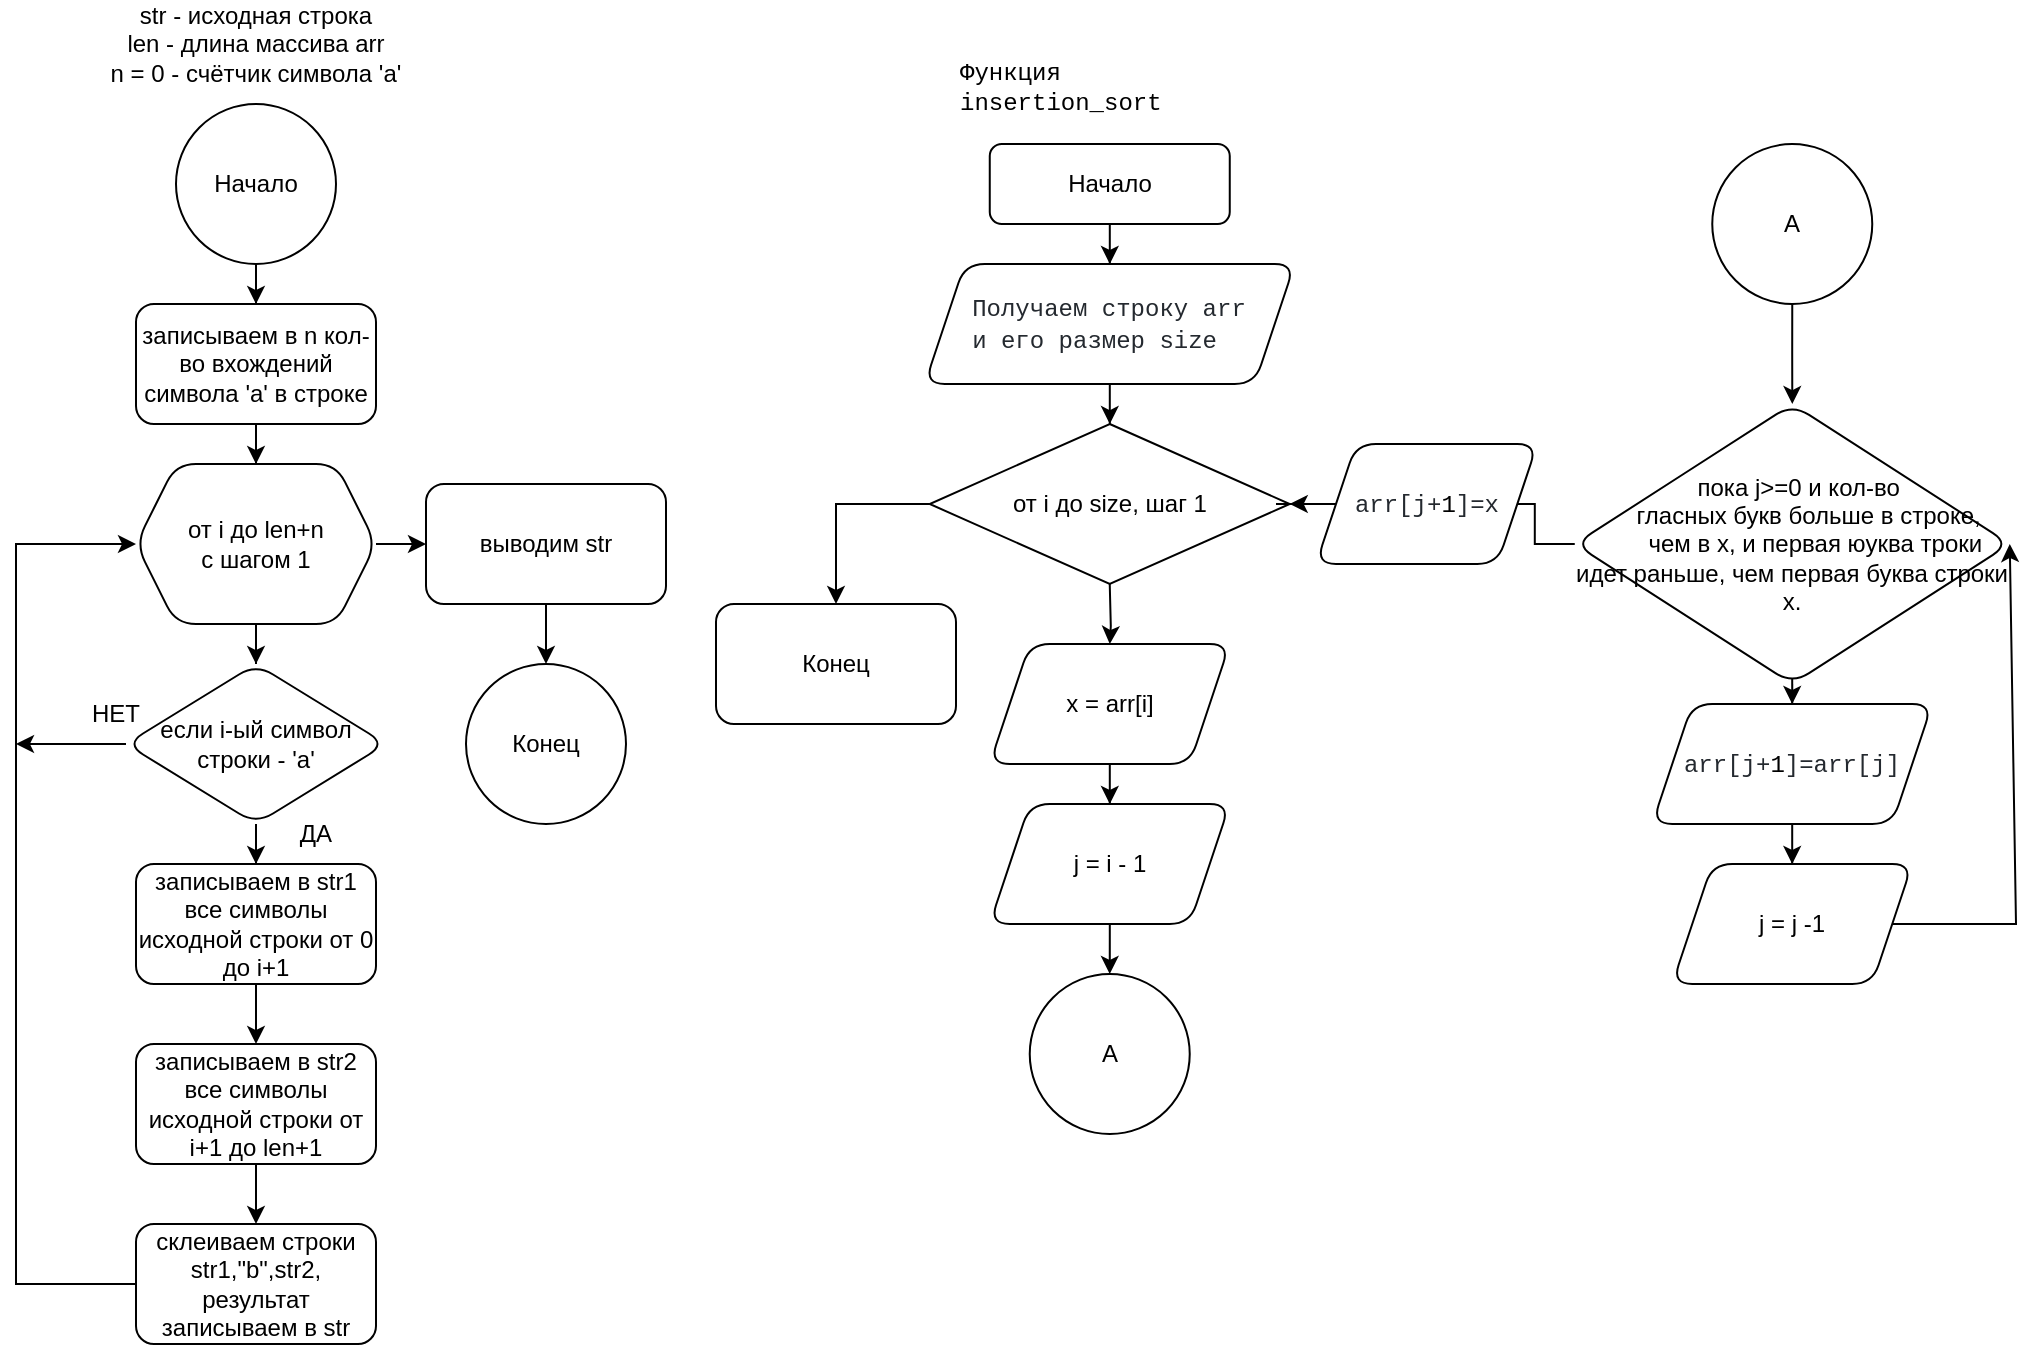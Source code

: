 <mxfile version="21.2.9" type="github">
  <diagram id="C5RBs43oDa-KdzZeNtuy" name="Page-1">
    <mxGraphModel dx="1195" dy="665" grid="1" gridSize="10" guides="1" tooltips="1" connect="1" arrows="1" fold="1" page="1" pageScale="1" pageWidth="827" pageHeight="1169" math="0" shadow="0">
      <root>
        <mxCell id="WIyWlLk6GJQsqaUBKTNV-0" />
        <mxCell id="WIyWlLk6GJQsqaUBKTNV-1" parent="WIyWlLk6GJQsqaUBKTNV-0" />
        <mxCell id="o9_Wq7FEoAlSPozMiBwq-0" value="str - исходная строка&lt;br&gt;len - длина массива arr&lt;br&gt;n = 0 - счётчик символа &#39;a&#39;" style="text;html=1;strokeColor=none;fillColor=none;align=center;verticalAlign=middle;whiteSpace=wrap;rounded=0;" vertex="1" parent="WIyWlLk6GJQsqaUBKTNV-1">
          <mxGeometry x="115" y="50" width="170" height="40" as="geometry" />
        </mxCell>
        <mxCell id="o9_Wq7FEoAlSPozMiBwq-1" value="" style="edgeStyle=orthogonalEdgeStyle;rounded=0;orthogonalLoop=1;jettySize=auto;html=1;" edge="1" parent="WIyWlLk6GJQsqaUBKTNV-1" source="o9_Wq7FEoAlSPozMiBwq-2" target="o9_Wq7FEoAlSPozMiBwq-4">
          <mxGeometry relative="1" as="geometry" />
        </mxCell>
        <mxCell id="o9_Wq7FEoAlSPozMiBwq-2" value="Начало" style="ellipse;whiteSpace=wrap;html=1;aspect=fixed;" vertex="1" parent="WIyWlLk6GJQsqaUBKTNV-1">
          <mxGeometry x="160" y="100" width="80" height="80" as="geometry" />
        </mxCell>
        <mxCell id="o9_Wq7FEoAlSPozMiBwq-3" value="" style="edgeStyle=orthogonalEdgeStyle;rounded=0;orthogonalLoop=1;jettySize=auto;html=1;" edge="1" parent="WIyWlLk6GJQsqaUBKTNV-1" source="o9_Wq7FEoAlSPozMiBwq-4" target="o9_Wq7FEoAlSPozMiBwq-7">
          <mxGeometry relative="1" as="geometry" />
        </mxCell>
        <mxCell id="o9_Wq7FEoAlSPozMiBwq-4" value="записываем в n кол-во вхождений символа &#39;a&#39; в строке" style="rounded=1;whiteSpace=wrap;html=1;" vertex="1" parent="WIyWlLk6GJQsqaUBKTNV-1">
          <mxGeometry x="140" y="200" width="120" height="60" as="geometry" />
        </mxCell>
        <mxCell id="o9_Wq7FEoAlSPozMiBwq-5" value="" style="edgeStyle=orthogonalEdgeStyle;rounded=0;orthogonalLoop=1;jettySize=auto;html=1;" edge="1" parent="WIyWlLk6GJQsqaUBKTNV-1" source="o9_Wq7FEoAlSPozMiBwq-7" target="o9_Wq7FEoAlSPozMiBwq-9">
          <mxGeometry relative="1" as="geometry" />
        </mxCell>
        <mxCell id="o9_Wq7FEoAlSPozMiBwq-6" value="" style="edgeStyle=orthogonalEdgeStyle;rounded=0;orthogonalLoop=1;jettySize=auto;html=1;" edge="1" parent="WIyWlLk6GJQsqaUBKTNV-1" source="o9_Wq7FEoAlSPozMiBwq-7" target="o9_Wq7FEoAlSPozMiBwq-18">
          <mxGeometry relative="1" as="geometry" />
        </mxCell>
        <mxCell id="o9_Wq7FEoAlSPozMiBwq-7" value="от i до len+n&lt;br&gt;с шагом 1" style="shape=hexagon;perimeter=hexagonPerimeter2;whiteSpace=wrap;html=1;fixedSize=1;rounded=1;" vertex="1" parent="WIyWlLk6GJQsqaUBKTNV-1">
          <mxGeometry x="140" y="280" width="120" height="80" as="geometry" />
        </mxCell>
        <mxCell id="o9_Wq7FEoAlSPozMiBwq-8" value="" style="edgeStyle=orthogonalEdgeStyle;rounded=0;orthogonalLoop=1;jettySize=auto;html=1;" edge="1" parent="WIyWlLk6GJQsqaUBKTNV-1" source="o9_Wq7FEoAlSPozMiBwq-9" target="o9_Wq7FEoAlSPozMiBwq-11">
          <mxGeometry relative="1" as="geometry" />
        </mxCell>
        <mxCell id="o9_Wq7FEoAlSPozMiBwq-9" value="если i-ый символ строки - &#39;a&#39;" style="rhombus;whiteSpace=wrap;html=1;rounded=1;" vertex="1" parent="WIyWlLk6GJQsqaUBKTNV-1">
          <mxGeometry x="135" y="380" width="130" height="80" as="geometry" />
        </mxCell>
        <mxCell id="o9_Wq7FEoAlSPozMiBwq-10" value="" style="edgeStyle=orthogonalEdgeStyle;rounded=0;orthogonalLoop=1;jettySize=auto;html=1;" edge="1" parent="WIyWlLk6GJQsqaUBKTNV-1" source="o9_Wq7FEoAlSPozMiBwq-11" target="o9_Wq7FEoAlSPozMiBwq-13">
          <mxGeometry relative="1" as="geometry" />
        </mxCell>
        <mxCell id="o9_Wq7FEoAlSPozMiBwq-11" value="записываем в str1 все символы исходной строки от 0 до i+1" style="whiteSpace=wrap;html=1;rounded=1;" vertex="1" parent="WIyWlLk6GJQsqaUBKTNV-1">
          <mxGeometry x="140" y="480" width="120" height="60" as="geometry" />
        </mxCell>
        <mxCell id="o9_Wq7FEoAlSPozMiBwq-12" value="" style="edgeStyle=orthogonalEdgeStyle;rounded=0;orthogonalLoop=1;jettySize=auto;html=1;" edge="1" parent="WIyWlLk6GJQsqaUBKTNV-1" source="o9_Wq7FEoAlSPozMiBwq-13" target="o9_Wq7FEoAlSPozMiBwq-14">
          <mxGeometry relative="1" as="geometry" />
        </mxCell>
        <mxCell id="o9_Wq7FEoAlSPozMiBwq-13" value="записываем в str2 все символы исходной строки от i+1 до len+1" style="whiteSpace=wrap;html=1;rounded=1;" vertex="1" parent="WIyWlLk6GJQsqaUBKTNV-1">
          <mxGeometry x="140" y="570" width="120" height="60" as="geometry" />
        </mxCell>
        <mxCell id="o9_Wq7FEoAlSPozMiBwq-14" value="склеиваем строки str1,&quot;b&quot;,str2, результат записываем в str" style="whiteSpace=wrap;html=1;rounded=1;" vertex="1" parent="WIyWlLk6GJQsqaUBKTNV-1">
          <mxGeometry x="140" y="660" width="120" height="60" as="geometry" />
        </mxCell>
        <mxCell id="o9_Wq7FEoAlSPozMiBwq-15" value="" style="endArrow=classic;html=1;rounded=0;exitX=0;exitY=0.5;exitDx=0;exitDy=0;" edge="1" parent="WIyWlLk6GJQsqaUBKTNV-1" source="o9_Wq7FEoAlSPozMiBwq-14">
          <mxGeometry width="50" height="50" relative="1" as="geometry">
            <mxPoint x="40" y="370" as="sourcePoint" />
            <mxPoint x="140" y="320" as="targetPoint" />
            <Array as="points">
              <mxPoint x="80" y="690" />
              <mxPoint x="80" y="510" />
              <mxPoint x="80" y="320" />
            </Array>
          </mxGeometry>
        </mxCell>
        <mxCell id="o9_Wq7FEoAlSPozMiBwq-16" value="" style="endArrow=classic;html=1;rounded=0;exitX=0;exitY=0.5;exitDx=0;exitDy=0;" edge="1" parent="WIyWlLk6GJQsqaUBKTNV-1" source="o9_Wq7FEoAlSPozMiBwq-9">
          <mxGeometry width="50" height="50" relative="1" as="geometry">
            <mxPoint x="10" y="400" as="sourcePoint" />
            <mxPoint x="80" y="420" as="targetPoint" />
          </mxGeometry>
        </mxCell>
        <mxCell id="o9_Wq7FEoAlSPozMiBwq-17" value="" style="edgeStyle=orthogonalEdgeStyle;rounded=0;orthogonalLoop=1;jettySize=auto;html=1;" edge="1" parent="WIyWlLk6GJQsqaUBKTNV-1" source="o9_Wq7FEoAlSPozMiBwq-18" target="o9_Wq7FEoAlSPozMiBwq-19">
          <mxGeometry relative="1" as="geometry" />
        </mxCell>
        <mxCell id="o9_Wq7FEoAlSPozMiBwq-18" value="выводим str" style="whiteSpace=wrap;html=1;rounded=1;" vertex="1" parent="WIyWlLk6GJQsqaUBKTNV-1">
          <mxGeometry x="285" y="290" width="120" height="60" as="geometry" />
        </mxCell>
        <mxCell id="o9_Wq7FEoAlSPozMiBwq-19" value="Конец" style="ellipse;whiteSpace=wrap;html=1;rounded=1;" vertex="1" parent="WIyWlLk6GJQsqaUBKTNV-1">
          <mxGeometry x="305" y="380" width="80" height="80" as="geometry" />
        </mxCell>
        <mxCell id="o9_Wq7FEoAlSPozMiBwq-20" value="ДА" style="text;html=1;strokeColor=none;fillColor=none;align=center;verticalAlign=middle;whiteSpace=wrap;rounded=0;" vertex="1" parent="WIyWlLk6GJQsqaUBKTNV-1">
          <mxGeometry x="200" y="450" width="60" height="30" as="geometry" />
        </mxCell>
        <mxCell id="o9_Wq7FEoAlSPozMiBwq-21" value="НЕТ" style="text;html=1;strokeColor=none;fillColor=none;align=center;verticalAlign=middle;whiteSpace=wrap;rounded=0;" vertex="1" parent="WIyWlLk6GJQsqaUBKTNV-1">
          <mxGeometry x="100" y="390" width="60" height="30" as="geometry" />
        </mxCell>
        <mxCell id="o9_Wq7FEoAlSPozMiBwq-22" value="&lt;span style=&quot;font-family: ui-monospace, SFMono-Regular, &amp;quot;SF Mono&amp;quot;, Menlo, Consolas, &amp;quot;Liberation Mono&amp;quot;, monospace; font-size: 12px; font-style: normal; font-variant-ligatures: normal; font-variant-caps: normal; font-weight: 400; letter-spacing: normal; orphans: 2; text-align: start; text-indent: 0px; text-transform: none; widows: 2; word-spacing: 0px; -webkit-text-stroke-width: 0px; background-color: rgb(255, 255, 255); text-decoration-thickness: initial; text-decoration-style: initial; text-decoration-color: initial; float: none; display: inline !important;&quot;&gt;Функция insertion_sort&lt;/span&gt;" style="text;whiteSpace=wrap;html=1;" vertex="1" parent="WIyWlLk6GJQsqaUBKTNV-1">
          <mxGeometry x="550" y="70" width="160" height="40" as="geometry" />
        </mxCell>
        <mxCell id="o9_Wq7FEoAlSPozMiBwq-23" value="" style="edgeStyle=orthogonalEdgeStyle;rounded=0;orthogonalLoop=1;jettySize=auto;html=1;" edge="1" parent="WIyWlLk6GJQsqaUBKTNV-1" target="o9_Wq7FEoAlSPozMiBwq-25">
          <mxGeometry relative="1" as="geometry">
            <mxPoint x="626.87" y="340" as="sourcePoint" />
          </mxGeometry>
        </mxCell>
        <mxCell id="o9_Wq7FEoAlSPozMiBwq-24" value="" style="edgeStyle=orthogonalEdgeStyle;rounded=0;orthogonalLoop=1;jettySize=auto;html=1;" edge="1" parent="WIyWlLk6GJQsqaUBKTNV-1" source="o9_Wq7FEoAlSPozMiBwq-25" target="o9_Wq7FEoAlSPozMiBwq-27">
          <mxGeometry relative="1" as="geometry" />
        </mxCell>
        <mxCell id="o9_Wq7FEoAlSPozMiBwq-25" value="x = arr[i]" style="shape=parallelogram;perimeter=parallelogramPerimeter;whiteSpace=wrap;html=1;fixedSize=1;rounded=1;" vertex="1" parent="WIyWlLk6GJQsqaUBKTNV-1">
          <mxGeometry x="566.87" y="370" width="120" height="60" as="geometry" />
        </mxCell>
        <mxCell id="o9_Wq7FEoAlSPozMiBwq-26" value="" style="edgeStyle=orthogonalEdgeStyle;rounded=0;orthogonalLoop=1;jettySize=auto;html=1;" edge="1" parent="WIyWlLk6GJQsqaUBKTNV-1" source="o9_Wq7FEoAlSPozMiBwq-27" target="o9_Wq7FEoAlSPozMiBwq-35">
          <mxGeometry relative="1" as="geometry" />
        </mxCell>
        <mxCell id="o9_Wq7FEoAlSPozMiBwq-27" value="j = i - 1" style="shape=parallelogram;perimeter=parallelogramPerimeter;whiteSpace=wrap;html=1;fixedSize=1;rounded=1;" vertex="1" parent="WIyWlLk6GJQsqaUBKTNV-1">
          <mxGeometry x="566.87" y="450" width="120" height="60" as="geometry" />
        </mxCell>
        <mxCell id="o9_Wq7FEoAlSPozMiBwq-28" value="" style="edgeStyle=orthogonalEdgeStyle;rounded=0;orthogonalLoop=1;jettySize=auto;html=1;entryX=0.5;entryY=0;entryDx=0;entryDy=0;" edge="1" parent="WIyWlLk6GJQsqaUBKTNV-1" source="o9_Wq7FEoAlSPozMiBwq-29" target="o9_Wq7FEoAlSPozMiBwq-34">
          <mxGeometry relative="1" as="geometry">
            <Array as="points">
              <mxPoint x="489.84" y="300" />
            </Array>
          </mxGeometry>
        </mxCell>
        <mxCell id="o9_Wq7FEoAlSPozMiBwq-29" value="от i до size, шаг 1" style="rhombus;whiteSpace=wrap;html=1;" vertex="1" parent="WIyWlLk6GJQsqaUBKTNV-1">
          <mxGeometry x="536.87" y="260" width="180" height="80" as="geometry" />
        </mxCell>
        <mxCell id="o9_Wq7FEoAlSPozMiBwq-30" value="" style="edgeStyle=orthogonalEdgeStyle;rounded=0;orthogonalLoop=1;jettySize=auto;html=1;" edge="1" parent="WIyWlLk6GJQsqaUBKTNV-1" source="o9_Wq7FEoAlSPozMiBwq-31" target="o9_Wq7FEoAlSPozMiBwq-33">
          <mxGeometry relative="1" as="geometry" />
        </mxCell>
        <mxCell id="o9_Wq7FEoAlSPozMiBwq-31" value="Начало" style="rounded=1;whiteSpace=wrap;html=1;fontSize=12;glass=0;strokeWidth=1;shadow=0;" vertex="1" parent="WIyWlLk6GJQsqaUBKTNV-1">
          <mxGeometry x="566.88" y="120" width="120" height="40" as="geometry" />
        </mxCell>
        <mxCell id="o9_Wq7FEoAlSPozMiBwq-32" value="" style="edgeStyle=orthogonalEdgeStyle;rounded=0;orthogonalLoop=1;jettySize=auto;html=1;" edge="1" parent="WIyWlLk6GJQsqaUBKTNV-1" source="o9_Wq7FEoAlSPozMiBwq-33" target="o9_Wq7FEoAlSPozMiBwq-29">
          <mxGeometry relative="1" as="geometry" />
        </mxCell>
        <mxCell id="o9_Wq7FEoAlSPozMiBwq-33" value="&lt;div style=&quot;text-align: start;&quot;&gt;&lt;font face=&quot;ui-monospace, SFMono-Regular, SF Mono, Menlo, Consolas, Liberation Mono, monospace&quot; color=&quot;#24292f&quot;&gt;Получаем строку arr &lt;br&gt;&lt;/font&gt;&lt;/div&gt;&lt;div style=&quot;text-align: start;&quot;&gt;&lt;font face=&quot;ui-monospace, SFMono-Regular, SF Mono, Menlo, Consolas, Liberation Mono, monospace&quot; color=&quot;#24292f&quot;&gt;&lt;span style=&quot;background-color: rgb(255, 255, 255);&quot;&gt;и его размер size&lt;/span&gt;&lt;/font&gt;&lt;/div&gt;" style="shape=parallelogram;perimeter=parallelogramPerimeter;whiteSpace=wrap;html=1;fixedSize=1;rounded=1;" vertex="1" parent="WIyWlLk6GJQsqaUBKTNV-1">
          <mxGeometry x="534.37" y="180" width="184.99" height="60" as="geometry" />
        </mxCell>
        <mxCell id="o9_Wq7FEoAlSPozMiBwq-34" value="Конец" style="rounded=1;whiteSpace=wrap;html=1;" vertex="1" parent="WIyWlLk6GJQsqaUBKTNV-1">
          <mxGeometry x="430" y="350" width="120" height="60" as="geometry" />
        </mxCell>
        <mxCell id="o9_Wq7FEoAlSPozMiBwq-35" value="А" style="ellipse;whiteSpace=wrap;html=1;rounded=1;" vertex="1" parent="WIyWlLk6GJQsqaUBKTNV-1">
          <mxGeometry x="586.87" y="535" width="80" height="80" as="geometry" />
        </mxCell>
        <mxCell id="o9_Wq7FEoAlSPozMiBwq-36" value="" style="edgeStyle=orthogonalEdgeStyle;rounded=0;orthogonalLoop=1;jettySize=auto;html=1;exitX=0.5;exitY=1;exitDx=0;exitDy=0;" edge="1" parent="WIyWlLk6GJQsqaUBKTNV-1" target="o9_Wq7FEoAlSPozMiBwq-39" source="o9_Wq7FEoAlSPozMiBwq-45">
          <mxGeometry relative="1" as="geometry">
            <mxPoint x="919.34" y="230" as="sourcePoint" />
          </mxGeometry>
        </mxCell>
        <mxCell id="o9_Wq7FEoAlSPozMiBwq-37" value="" style="edgeStyle=orthogonalEdgeStyle;rounded=0;orthogonalLoop=1;jettySize=auto;html=1;exitX=0.5;exitY=1;exitDx=0;exitDy=0;" edge="1" parent="WIyWlLk6GJQsqaUBKTNV-1" source="o9_Wq7FEoAlSPozMiBwq-39" target="o9_Wq7FEoAlSPozMiBwq-41">
          <mxGeometry relative="1" as="geometry">
            <mxPoint x="1016.917" y="459.976" as="sourcePoint" />
          </mxGeometry>
        </mxCell>
        <mxCell id="o9_Wq7FEoAlSPozMiBwq-48" value="" style="edgeStyle=orthogonalEdgeStyle;rounded=0;orthogonalLoop=1;jettySize=auto;html=1;" edge="1" parent="WIyWlLk6GJQsqaUBKTNV-1" source="o9_Wq7FEoAlSPozMiBwq-39" target="o9_Wq7FEoAlSPozMiBwq-44">
          <mxGeometry relative="1" as="geometry" />
        </mxCell>
        <mxCell id="o9_Wq7FEoAlSPozMiBwq-39" value="&lt;div&gt;&amp;nbsp; пока j&amp;gt;=0 и кол-во &lt;br&gt;&lt;/div&gt;&lt;div&gt;&amp;nbsp;&amp;nbsp;&amp;nbsp;&amp;nbsp; гласных букв больше в строке, &lt;br&gt;&lt;/div&gt;&lt;div&gt;&amp;nbsp;&amp;nbsp;&amp;nbsp;&amp;nbsp;&amp;nbsp;&amp;nbsp; чем в x, и первая юуква троки идет раньше, чем первая буква строки х. &lt;/div&gt;" style="rhombus;whiteSpace=wrap;html=1;rounded=1;" vertex="1" parent="WIyWlLk6GJQsqaUBKTNV-1">
          <mxGeometry x="859.38" y="250" width="217.5" height="140" as="geometry" />
        </mxCell>
        <mxCell id="o9_Wq7FEoAlSPozMiBwq-40" value="" style="edgeStyle=orthogonalEdgeStyle;rounded=0;orthogonalLoop=1;jettySize=auto;html=1;" edge="1" parent="WIyWlLk6GJQsqaUBKTNV-1" source="o9_Wq7FEoAlSPozMiBwq-41" target="o9_Wq7FEoAlSPozMiBwq-42">
          <mxGeometry relative="1" as="geometry" />
        </mxCell>
        <mxCell id="o9_Wq7FEoAlSPozMiBwq-41" value="&lt;span style=&quot;color: rgb(36, 41, 47); font-family: ui-monospace, SFMono-Regular, &amp;quot;SF Mono&amp;quot;, Menlo, Consolas, &amp;quot;Liberation Mono&amp;quot;, monospace; font-size: 12px; font-style: normal; font-variant-ligatures: normal; font-variant-caps: normal; font-weight: 400; letter-spacing: normal; orphans: 2; text-align: start; text-indent: 0px; text-transform: none; widows: 2; word-spacing: 0px; -webkit-text-stroke-width: 0px; background-color: rgb(255, 255, 255); text-decoration-thickness: initial; text-decoration-style: initial; text-decoration-color: initial; float: none; display: inline !important;&quot;&gt;arr[j+&lt;/span&gt;&lt;span style=&quot;box-sizing: border-box; color: var(--color-prettylights-syntax-constant); font-family: ui-monospace, SFMono-Regular, &amp;quot;SF Mono&amp;quot;, Menlo, Consolas, &amp;quot;Liberation Mono&amp;quot;, monospace; font-size: 12px; font-style: normal; font-variant-ligatures: normal; font-variant-caps: normal; font-weight: 400; letter-spacing: normal; orphans: 2; text-align: start; text-indent: 0px; text-transform: none; widows: 2; word-spacing: 0px; -webkit-text-stroke-width: 0px; background-color: rgb(255, 255, 255); text-decoration-thickness: initial; text-decoration-style: initial; text-decoration-color: initial;&quot; class=&quot;pl-c1&quot;&gt;1&lt;/span&gt;&lt;span style=&quot;color: rgb(36, 41, 47); font-family: ui-monospace, SFMono-Regular, &amp;quot;SF Mono&amp;quot;, Menlo, Consolas, &amp;quot;Liberation Mono&amp;quot;, monospace; font-size: 12px; font-style: normal; font-variant-ligatures: normal; font-variant-caps: normal; font-weight: 400; letter-spacing: normal; orphans: 2; text-align: start; text-indent: 0px; text-transform: none; widows: 2; word-spacing: 0px; -webkit-text-stroke-width: 0px; background-color: rgb(255, 255, 255); text-decoration-thickness: initial; text-decoration-style: initial; text-decoration-color: initial; float: none; display: inline !important;&quot;&gt;]=arr[j]&lt;/span&gt;" style="shape=parallelogram;perimeter=parallelogramPerimeter;whiteSpace=wrap;html=1;fixedSize=1;rounded=1;" vertex="1" parent="WIyWlLk6GJQsqaUBKTNV-1">
          <mxGeometry x="898.13" y="400" width="140" height="60" as="geometry" />
        </mxCell>
        <mxCell id="o9_Wq7FEoAlSPozMiBwq-42" value="j = j -1" style="shape=parallelogram;perimeter=parallelogramPerimeter;whiteSpace=wrap;html=1;fixedSize=1;rounded=1;" vertex="1" parent="WIyWlLk6GJQsqaUBKTNV-1">
          <mxGeometry x="908.13" y="480" width="120" height="60" as="geometry" />
        </mxCell>
        <mxCell id="o9_Wq7FEoAlSPozMiBwq-47" value="" style="edgeStyle=orthogonalEdgeStyle;rounded=0;orthogonalLoop=1;jettySize=auto;html=1;" edge="1" parent="WIyWlLk6GJQsqaUBKTNV-1" source="o9_Wq7FEoAlSPozMiBwq-44" target="o9_Wq7FEoAlSPozMiBwq-29">
          <mxGeometry relative="1" as="geometry" />
        </mxCell>
        <mxCell id="o9_Wq7FEoAlSPozMiBwq-44" value="&lt;span style=&quot;color: rgb(36, 41, 47); font-family: ui-monospace, SFMono-Regular, &amp;quot;SF Mono&amp;quot;, Menlo, Consolas, &amp;quot;Liberation Mono&amp;quot;, monospace; font-size: 12px; font-style: normal; font-variant-ligatures: normal; font-variant-caps: normal; font-weight: 400; letter-spacing: normal; orphans: 2; text-align: start; text-indent: 0px; text-transform: none; widows: 2; word-spacing: 0px; -webkit-text-stroke-width: 0px; background-color: rgb(255, 255, 255); text-decoration-thickness: initial; text-decoration-style: initial; text-decoration-color: initial; float: none; display: inline !important;&quot;&gt;arr[j+&lt;/span&gt;&lt;span style=&quot;box-sizing: border-box; color: var(--color-prettylights-syntax-constant); font-family: ui-monospace, SFMono-Regular, &amp;quot;SF Mono&amp;quot;, Menlo, Consolas, &amp;quot;Liberation Mono&amp;quot;, monospace; font-size: 12px; font-style: normal; font-variant-ligatures: normal; font-variant-caps: normal; font-weight: 400; letter-spacing: normal; orphans: 2; text-align: start; text-indent: 0px; text-transform: none; widows: 2; word-spacing: 0px; -webkit-text-stroke-width: 0px; background-color: rgb(255, 255, 255); text-decoration-thickness: initial; text-decoration-style: initial; text-decoration-color: initial;&quot; class=&quot;pl-c1&quot;&gt;1&lt;/span&gt;&lt;span style=&quot;color: rgb(36, 41, 47); font-family: ui-monospace, SFMono-Regular, &amp;quot;SF Mono&amp;quot;, Menlo, Consolas, &amp;quot;Liberation Mono&amp;quot;, monospace; font-size: 12px; font-style: normal; font-variant-ligatures: normal; font-variant-caps: normal; font-weight: 400; letter-spacing: normal; orphans: 2; text-align: start; text-indent: 0px; text-transform: none; widows: 2; word-spacing: 0px; -webkit-text-stroke-width: 0px; background-color: rgb(255, 255, 255); text-decoration-thickness: initial; text-decoration-style: initial; text-decoration-color: initial; float: none; display: inline !important;&quot;&gt;]=x&lt;/span&gt;" style="shape=parallelogram;perimeter=parallelogramPerimeter;whiteSpace=wrap;html=1;fixedSize=1;rounded=1;" vertex="1" parent="WIyWlLk6GJQsqaUBKTNV-1">
          <mxGeometry x="730" y="270" width="110.66" height="60" as="geometry" />
        </mxCell>
        <mxCell id="o9_Wq7FEoAlSPozMiBwq-45" value="А" style="ellipse;whiteSpace=wrap;html=1;rounded=1;" vertex="1" parent="WIyWlLk6GJQsqaUBKTNV-1">
          <mxGeometry x="928.13" y="120" width="80" height="80" as="geometry" />
        </mxCell>
        <mxCell id="o9_Wq7FEoAlSPozMiBwq-46" value="" style="endArrow=classic;html=1;rounded=0;exitX=1;exitY=0.5;exitDx=0;exitDy=0;entryX=1;entryY=0.5;entryDx=0;entryDy=0;" edge="1" parent="WIyWlLk6GJQsqaUBKTNV-1" source="o9_Wq7FEoAlSPozMiBwq-42" target="o9_Wq7FEoAlSPozMiBwq-39">
          <mxGeometry width="50" height="50" relative="1" as="geometry">
            <mxPoint x="1082.5" y="510" as="sourcePoint" />
            <mxPoint x="1132.5" y="460" as="targetPoint" />
            <Array as="points">
              <mxPoint x="1080" y="510" />
            </Array>
          </mxGeometry>
        </mxCell>
      </root>
    </mxGraphModel>
  </diagram>
</mxfile>
